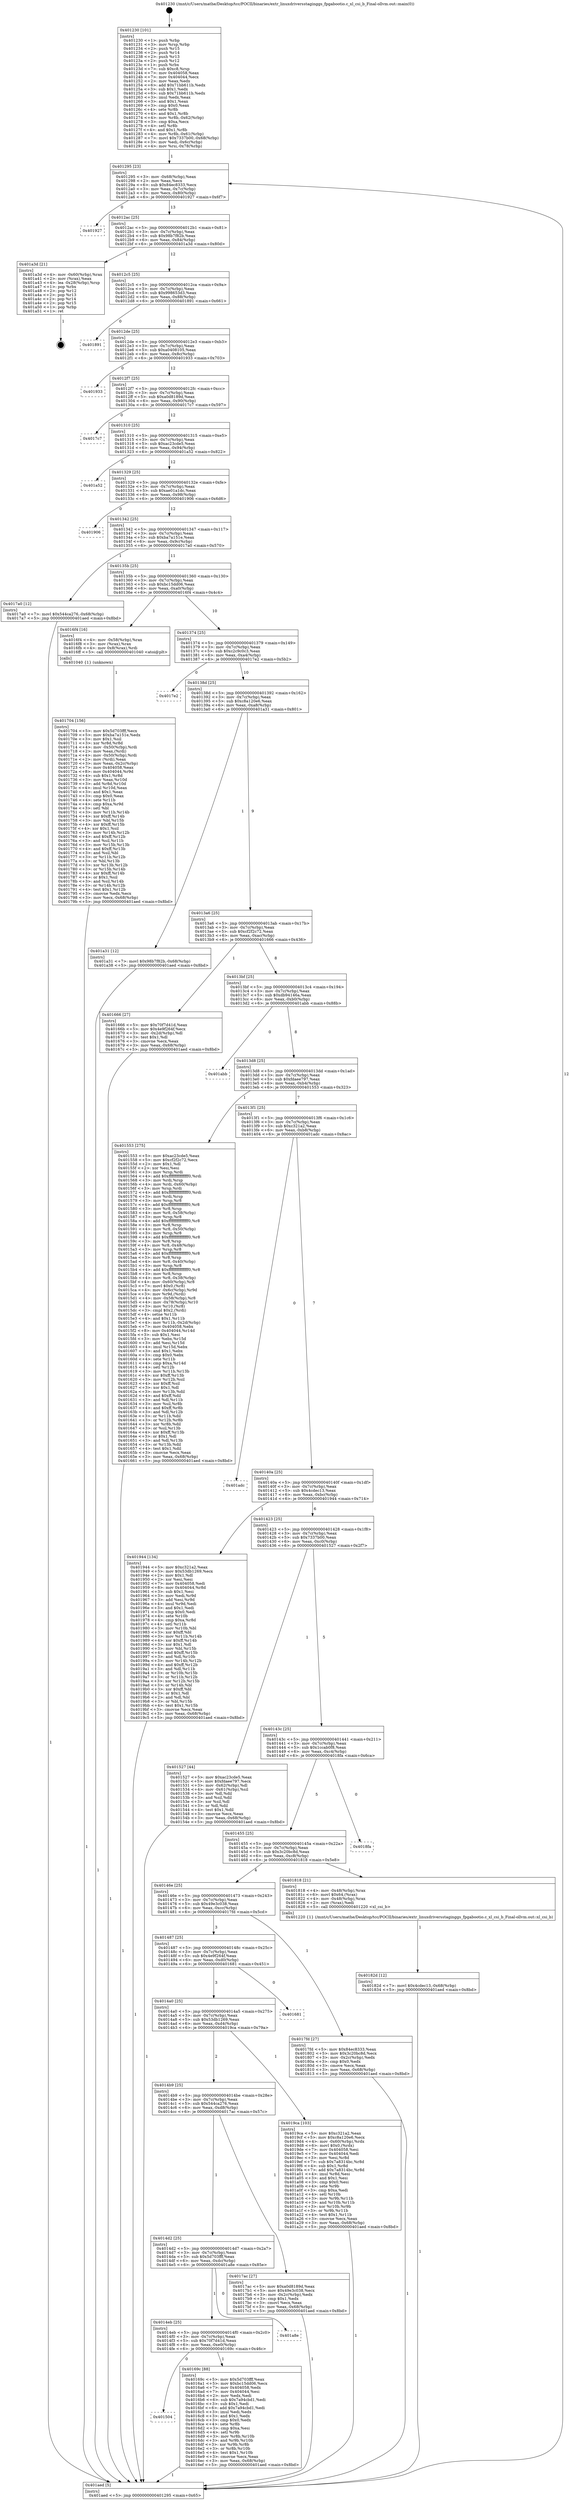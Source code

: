 digraph "0x401230" {
  label = "0x401230 (/mnt/c/Users/mathe/Desktop/tcc/POCII/binaries/extr_linuxdriversstaginggs_fpgabootio.c_xl_csi_b_Final-ollvm.out::main(0))"
  labelloc = "t"
  node[shape=record]

  Entry [label="",width=0.3,height=0.3,shape=circle,fillcolor=black,style=filled]
  "0x401295" [label="{
     0x401295 [23]\l
     | [instrs]\l
     &nbsp;&nbsp;0x401295 \<+3\>: mov -0x68(%rbp),%eax\l
     &nbsp;&nbsp;0x401298 \<+2\>: mov %eax,%ecx\l
     &nbsp;&nbsp;0x40129a \<+6\>: sub $0x84ec8333,%ecx\l
     &nbsp;&nbsp;0x4012a0 \<+3\>: mov %eax,-0x7c(%rbp)\l
     &nbsp;&nbsp;0x4012a3 \<+3\>: mov %ecx,-0x80(%rbp)\l
     &nbsp;&nbsp;0x4012a6 \<+6\>: je 0000000000401927 \<main+0x6f7\>\l
  }"]
  "0x401927" [label="{
     0x401927\l
  }", style=dashed]
  "0x4012ac" [label="{
     0x4012ac [25]\l
     | [instrs]\l
     &nbsp;&nbsp;0x4012ac \<+5\>: jmp 00000000004012b1 \<main+0x81\>\l
     &nbsp;&nbsp;0x4012b1 \<+3\>: mov -0x7c(%rbp),%eax\l
     &nbsp;&nbsp;0x4012b4 \<+5\>: sub $0x98b7f82b,%eax\l
     &nbsp;&nbsp;0x4012b9 \<+6\>: mov %eax,-0x84(%rbp)\l
     &nbsp;&nbsp;0x4012bf \<+6\>: je 0000000000401a3d \<main+0x80d\>\l
  }"]
  Exit [label="",width=0.3,height=0.3,shape=circle,fillcolor=black,style=filled,peripheries=2]
  "0x401a3d" [label="{
     0x401a3d [21]\l
     | [instrs]\l
     &nbsp;&nbsp;0x401a3d \<+4\>: mov -0x60(%rbp),%rax\l
     &nbsp;&nbsp;0x401a41 \<+2\>: mov (%rax),%eax\l
     &nbsp;&nbsp;0x401a43 \<+4\>: lea -0x28(%rbp),%rsp\l
     &nbsp;&nbsp;0x401a47 \<+1\>: pop %rbx\l
     &nbsp;&nbsp;0x401a48 \<+2\>: pop %r12\l
     &nbsp;&nbsp;0x401a4a \<+2\>: pop %r13\l
     &nbsp;&nbsp;0x401a4c \<+2\>: pop %r14\l
     &nbsp;&nbsp;0x401a4e \<+2\>: pop %r15\l
     &nbsp;&nbsp;0x401a50 \<+1\>: pop %rbp\l
     &nbsp;&nbsp;0x401a51 \<+1\>: ret\l
  }"]
  "0x4012c5" [label="{
     0x4012c5 [25]\l
     | [instrs]\l
     &nbsp;&nbsp;0x4012c5 \<+5\>: jmp 00000000004012ca \<main+0x9a\>\l
     &nbsp;&nbsp;0x4012ca \<+3\>: mov -0x7c(%rbp),%eax\l
     &nbsp;&nbsp;0x4012cd \<+5\>: sub $0x998653d3,%eax\l
     &nbsp;&nbsp;0x4012d2 \<+6\>: mov %eax,-0x88(%rbp)\l
     &nbsp;&nbsp;0x4012d8 \<+6\>: je 0000000000401891 \<main+0x661\>\l
  }"]
  "0x40182d" [label="{
     0x40182d [12]\l
     | [instrs]\l
     &nbsp;&nbsp;0x40182d \<+7\>: movl $0x4cdec13,-0x68(%rbp)\l
     &nbsp;&nbsp;0x401834 \<+5\>: jmp 0000000000401aed \<main+0x8bd\>\l
  }"]
  "0x401891" [label="{
     0x401891\l
  }", style=dashed]
  "0x4012de" [label="{
     0x4012de [25]\l
     | [instrs]\l
     &nbsp;&nbsp;0x4012de \<+5\>: jmp 00000000004012e3 \<main+0xb3\>\l
     &nbsp;&nbsp;0x4012e3 \<+3\>: mov -0x7c(%rbp),%eax\l
     &nbsp;&nbsp;0x4012e6 \<+5\>: sub $0xa0408105,%eax\l
     &nbsp;&nbsp;0x4012eb \<+6\>: mov %eax,-0x8c(%rbp)\l
     &nbsp;&nbsp;0x4012f1 \<+6\>: je 0000000000401933 \<main+0x703\>\l
  }"]
  "0x401704" [label="{
     0x401704 [156]\l
     | [instrs]\l
     &nbsp;&nbsp;0x401704 \<+5\>: mov $0x5d703fff,%ecx\l
     &nbsp;&nbsp;0x401709 \<+5\>: mov $0xba7a151e,%edx\l
     &nbsp;&nbsp;0x40170e \<+3\>: mov $0x1,%sil\l
     &nbsp;&nbsp;0x401711 \<+3\>: xor %r8d,%r8d\l
     &nbsp;&nbsp;0x401714 \<+4\>: mov -0x50(%rbp),%rdi\l
     &nbsp;&nbsp;0x401718 \<+2\>: mov %eax,(%rdi)\l
     &nbsp;&nbsp;0x40171a \<+4\>: mov -0x50(%rbp),%rdi\l
     &nbsp;&nbsp;0x40171e \<+2\>: mov (%rdi),%eax\l
     &nbsp;&nbsp;0x401720 \<+3\>: mov %eax,-0x2c(%rbp)\l
     &nbsp;&nbsp;0x401723 \<+7\>: mov 0x404058,%eax\l
     &nbsp;&nbsp;0x40172a \<+8\>: mov 0x404044,%r9d\l
     &nbsp;&nbsp;0x401732 \<+4\>: sub $0x1,%r8d\l
     &nbsp;&nbsp;0x401736 \<+3\>: mov %eax,%r10d\l
     &nbsp;&nbsp;0x401739 \<+3\>: add %r8d,%r10d\l
     &nbsp;&nbsp;0x40173c \<+4\>: imul %r10d,%eax\l
     &nbsp;&nbsp;0x401740 \<+3\>: and $0x1,%eax\l
     &nbsp;&nbsp;0x401743 \<+3\>: cmp $0x0,%eax\l
     &nbsp;&nbsp;0x401746 \<+4\>: sete %r11b\l
     &nbsp;&nbsp;0x40174a \<+4\>: cmp $0xa,%r9d\l
     &nbsp;&nbsp;0x40174e \<+3\>: setl %bl\l
     &nbsp;&nbsp;0x401751 \<+3\>: mov %r11b,%r14b\l
     &nbsp;&nbsp;0x401754 \<+4\>: xor $0xff,%r14b\l
     &nbsp;&nbsp;0x401758 \<+3\>: mov %bl,%r15b\l
     &nbsp;&nbsp;0x40175b \<+4\>: xor $0xff,%r15b\l
     &nbsp;&nbsp;0x40175f \<+4\>: xor $0x1,%sil\l
     &nbsp;&nbsp;0x401763 \<+3\>: mov %r14b,%r12b\l
     &nbsp;&nbsp;0x401766 \<+4\>: and $0xff,%r12b\l
     &nbsp;&nbsp;0x40176a \<+3\>: and %sil,%r11b\l
     &nbsp;&nbsp;0x40176d \<+3\>: mov %r15b,%r13b\l
     &nbsp;&nbsp;0x401770 \<+4\>: and $0xff,%r13b\l
     &nbsp;&nbsp;0x401774 \<+3\>: and %sil,%bl\l
     &nbsp;&nbsp;0x401777 \<+3\>: or %r11b,%r12b\l
     &nbsp;&nbsp;0x40177a \<+3\>: or %bl,%r13b\l
     &nbsp;&nbsp;0x40177d \<+3\>: xor %r13b,%r12b\l
     &nbsp;&nbsp;0x401780 \<+3\>: or %r15b,%r14b\l
     &nbsp;&nbsp;0x401783 \<+4\>: xor $0xff,%r14b\l
     &nbsp;&nbsp;0x401787 \<+4\>: or $0x1,%sil\l
     &nbsp;&nbsp;0x40178b \<+3\>: and %sil,%r14b\l
     &nbsp;&nbsp;0x40178e \<+3\>: or %r14b,%r12b\l
     &nbsp;&nbsp;0x401791 \<+4\>: test $0x1,%r12b\l
     &nbsp;&nbsp;0x401795 \<+3\>: cmovne %edx,%ecx\l
     &nbsp;&nbsp;0x401798 \<+3\>: mov %ecx,-0x68(%rbp)\l
     &nbsp;&nbsp;0x40179b \<+5\>: jmp 0000000000401aed \<main+0x8bd\>\l
  }"]
  "0x401933" [label="{
     0x401933\l
  }", style=dashed]
  "0x4012f7" [label="{
     0x4012f7 [25]\l
     | [instrs]\l
     &nbsp;&nbsp;0x4012f7 \<+5\>: jmp 00000000004012fc \<main+0xcc\>\l
     &nbsp;&nbsp;0x4012fc \<+3\>: mov -0x7c(%rbp),%eax\l
     &nbsp;&nbsp;0x4012ff \<+5\>: sub $0xa0d8189d,%eax\l
     &nbsp;&nbsp;0x401304 \<+6\>: mov %eax,-0x90(%rbp)\l
     &nbsp;&nbsp;0x40130a \<+6\>: je 00000000004017c7 \<main+0x597\>\l
  }"]
  "0x401504" [label="{
     0x401504\l
  }", style=dashed]
  "0x4017c7" [label="{
     0x4017c7\l
  }", style=dashed]
  "0x401310" [label="{
     0x401310 [25]\l
     | [instrs]\l
     &nbsp;&nbsp;0x401310 \<+5\>: jmp 0000000000401315 \<main+0xe5\>\l
     &nbsp;&nbsp;0x401315 \<+3\>: mov -0x7c(%rbp),%eax\l
     &nbsp;&nbsp;0x401318 \<+5\>: sub $0xac23cde5,%eax\l
     &nbsp;&nbsp;0x40131d \<+6\>: mov %eax,-0x94(%rbp)\l
     &nbsp;&nbsp;0x401323 \<+6\>: je 0000000000401a52 \<main+0x822\>\l
  }"]
  "0x40169c" [label="{
     0x40169c [88]\l
     | [instrs]\l
     &nbsp;&nbsp;0x40169c \<+5\>: mov $0x5d703fff,%eax\l
     &nbsp;&nbsp;0x4016a1 \<+5\>: mov $0xbc15dd06,%ecx\l
     &nbsp;&nbsp;0x4016a6 \<+7\>: mov 0x404058,%edx\l
     &nbsp;&nbsp;0x4016ad \<+7\>: mov 0x404044,%esi\l
     &nbsp;&nbsp;0x4016b4 \<+2\>: mov %edx,%edi\l
     &nbsp;&nbsp;0x4016b6 \<+6\>: sub $0x7a94cbd1,%edi\l
     &nbsp;&nbsp;0x4016bc \<+3\>: sub $0x1,%edi\l
     &nbsp;&nbsp;0x4016bf \<+6\>: add $0x7a94cbd1,%edi\l
     &nbsp;&nbsp;0x4016c5 \<+3\>: imul %edi,%edx\l
     &nbsp;&nbsp;0x4016c8 \<+3\>: and $0x1,%edx\l
     &nbsp;&nbsp;0x4016cb \<+3\>: cmp $0x0,%edx\l
     &nbsp;&nbsp;0x4016ce \<+4\>: sete %r8b\l
     &nbsp;&nbsp;0x4016d2 \<+3\>: cmp $0xa,%esi\l
     &nbsp;&nbsp;0x4016d5 \<+4\>: setl %r9b\l
     &nbsp;&nbsp;0x4016d9 \<+3\>: mov %r8b,%r10b\l
     &nbsp;&nbsp;0x4016dc \<+3\>: and %r9b,%r10b\l
     &nbsp;&nbsp;0x4016df \<+3\>: xor %r9b,%r8b\l
     &nbsp;&nbsp;0x4016e2 \<+3\>: or %r8b,%r10b\l
     &nbsp;&nbsp;0x4016e5 \<+4\>: test $0x1,%r10b\l
     &nbsp;&nbsp;0x4016e9 \<+3\>: cmovne %ecx,%eax\l
     &nbsp;&nbsp;0x4016ec \<+3\>: mov %eax,-0x68(%rbp)\l
     &nbsp;&nbsp;0x4016ef \<+5\>: jmp 0000000000401aed \<main+0x8bd\>\l
  }"]
  "0x401a52" [label="{
     0x401a52\l
  }", style=dashed]
  "0x401329" [label="{
     0x401329 [25]\l
     | [instrs]\l
     &nbsp;&nbsp;0x401329 \<+5\>: jmp 000000000040132e \<main+0xfe\>\l
     &nbsp;&nbsp;0x40132e \<+3\>: mov -0x7c(%rbp),%eax\l
     &nbsp;&nbsp;0x401331 \<+5\>: sub $0xae01a1dc,%eax\l
     &nbsp;&nbsp;0x401336 \<+6\>: mov %eax,-0x98(%rbp)\l
     &nbsp;&nbsp;0x40133c \<+6\>: je 0000000000401906 \<main+0x6d6\>\l
  }"]
  "0x4014eb" [label="{
     0x4014eb [25]\l
     | [instrs]\l
     &nbsp;&nbsp;0x4014eb \<+5\>: jmp 00000000004014f0 \<main+0x2c0\>\l
     &nbsp;&nbsp;0x4014f0 \<+3\>: mov -0x7c(%rbp),%eax\l
     &nbsp;&nbsp;0x4014f3 \<+5\>: sub $0x70f7d41d,%eax\l
     &nbsp;&nbsp;0x4014f8 \<+6\>: mov %eax,-0xe0(%rbp)\l
     &nbsp;&nbsp;0x4014fe \<+6\>: je 000000000040169c \<main+0x46c\>\l
  }"]
  "0x401906" [label="{
     0x401906\l
  }", style=dashed]
  "0x401342" [label="{
     0x401342 [25]\l
     | [instrs]\l
     &nbsp;&nbsp;0x401342 \<+5\>: jmp 0000000000401347 \<main+0x117\>\l
     &nbsp;&nbsp;0x401347 \<+3\>: mov -0x7c(%rbp),%eax\l
     &nbsp;&nbsp;0x40134a \<+5\>: sub $0xba7a151e,%eax\l
     &nbsp;&nbsp;0x40134f \<+6\>: mov %eax,-0x9c(%rbp)\l
     &nbsp;&nbsp;0x401355 \<+6\>: je 00000000004017a0 \<main+0x570\>\l
  }"]
  "0x401a8e" [label="{
     0x401a8e\l
  }", style=dashed]
  "0x4017a0" [label="{
     0x4017a0 [12]\l
     | [instrs]\l
     &nbsp;&nbsp;0x4017a0 \<+7\>: movl $0x544ca276,-0x68(%rbp)\l
     &nbsp;&nbsp;0x4017a7 \<+5\>: jmp 0000000000401aed \<main+0x8bd\>\l
  }"]
  "0x40135b" [label="{
     0x40135b [25]\l
     | [instrs]\l
     &nbsp;&nbsp;0x40135b \<+5\>: jmp 0000000000401360 \<main+0x130\>\l
     &nbsp;&nbsp;0x401360 \<+3\>: mov -0x7c(%rbp),%eax\l
     &nbsp;&nbsp;0x401363 \<+5\>: sub $0xbc15dd06,%eax\l
     &nbsp;&nbsp;0x401368 \<+6\>: mov %eax,-0xa0(%rbp)\l
     &nbsp;&nbsp;0x40136e \<+6\>: je 00000000004016f4 \<main+0x4c4\>\l
  }"]
  "0x4014d2" [label="{
     0x4014d2 [25]\l
     | [instrs]\l
     &nbsp;&nbsp;0x4014d2 \<+5\>: jmp 00000000004014d7 \<main+0x2a7\>\l
     &nbsp;&nbsp;0x4014d7 \<+3\>: mov -0x7c(%rbp),%eax\l
     &nbsp;&nbsp;0x4014da \<+5\>: sub $0x5d703fff,%eax\l
     &nbsp;&nbsp;0x4014df \<+6\>: mov %eax,-0xdc(%rbp)\l
     &nbsp;&nbsp;0x4014e5 \<+6\>: je 0000000000401a8e \<main+0x85e\>\l
  }"]
  "0x4016f4" [label="{
     0x4016f4 [16]\l
     | [instrs]\l
     &nbsp;&nbsp;0x4016f4 \<+4\>: mov -0x58(%rbp),%rax\l
     &nbsp;&nbsp;0x4016f8 \<+3\>: mov (%rax),%rax\l
     &nbsp;&nbsp;0x4016fb \<+4\>: mov 0x8(%rax),%rdi\l
     &nbsp;&nbsp;0x4016ff \<+5\>: call 0000000000401040 \<atoi@plt\>\l
     | [calls]\l
     &nbsp;&nbsp;0x401040 \{1\} (unknown)\l
  }"]
  "0x401374" [label="{
     0x401374 [25]\l
     | [instrs]\l
     &nbsp;&nbsp;0x401374 \<+5\>: jmp 0000000000401379 \<main+0x149\>\l
     &nbsp;&nbsp;0x401379 \<+3\>: mov -0x7c(%rbp),%eax\l
     &nbsp;&nbsp;0x40137c \<+5\>: sub $0xc2c9c0c3,%eax\l
     &nbsp;&nbsp;0x401381 \<+6\>: mov %eax,-0xa4(%rbp)\l
     &nbsp;&nbsp;0x401387 \<+6\>: je 00000000004017e2 \<main+0x5b2\>\l
  }"]
  "0x4017ac" [label="{
     0x4017ac [27]\l
     | [instrs]\l
     &nbsp;&nbsp;0x4017ac \<+5\>: mov $0xa0d8189d,%eax\l
     &nbsp;&nbsp;0x4017b1 \<+5\>: mov $0x49e3c038,%ecx\l
     &nbsp;&nbsp;0x4017b6 \<+3\>: mov -0x2c(%rbp),%edx\l
     &nbsp;&nbsp;0x4017b9 \<+3\>: cmp $0x1,%edx\l
     &nbsp;&nbsp;0x4017bc \<+3\>: cmovl %ecx,%eax\l
     &nbsp;&nbsp;0x4017bf \<+3\>: mov %eax,-0x68(%rbp)\l
     &nbsp;&nbsp;0x4017c2 \<+5\>: jmp 0000000000401aed \<main+0x8bd\>\l
  }"]
  "0x4017e2" [label="{
     0x4017e2\l
  }", style=dashed]
  "0x40138d" [label="{
     0x40138d [25]\l
     | [instrs]\l
     &nbsp;&nbsp;0x40138d \<+5\>: jmp 0000000000401392 \<main+0x162\>\l
     &nbsp;&nbsp;0x401392 \<+3\>: mov -0x7c(%rbp),%eax\l
     &nbsp;&nbsp;0x401395 \<+5\>: sub $0xc8a120e6,%eax\l
     &nbsp;&nbsp;0x40139a \<+6\>: mov %eax,-0xa8(%rbp)\l
     &nbsp;&nbsp;0x4013a0 \<+6\>: je 0000000000401a31 \<main+0x801\>\l
  }"]
  "0x4014b9" [label="{
     0x4014b9 [25]\l
     | [instrs]\l
     &nbsp;&nbsp;0x4014b9 \<+5\>: jmp 00000000004014be \<main+0x28e\>\l
     &nbsp;&nbsp;0x4014be \<+3\>: mov -0x7c(%rbp),%eax\l
     &nbsp;&nbsp;0x4014c1 \<+5\>: sub $0x544ca276,%eax\l
     &nbsp;&nbsp;0x4014c6 \<+6\>: mov %eax,-0xd8(%rbp)\l
     &nbsp;&nbsp;0x4014cc \<+6\>: je 00000000004017ac \<main+0x57c\>\l
  }"]
  "0x401a31" [label="{
     0x401a31 [12]\l
     | [instrs]\l
     &nbsp;&nbsp;0x401a31 \<+7\>: movl $0x98b7f82b,-0x68(%rbp)\l
     &nbsp;&nbsp;0x401a38 \<+5\>: jmp 0000000000401aed \<main+0x8bd\>\l
  }"]
  "0x4013a6" [label="{
     0x4013a6 [25]\l
     | [instrs]\l
     &nbsp;&nbsp;0x4013a6 \<+5\>: jmp 00000000004013ab \<main+0x17b\>\l
     &nbsp;&nbsp;0x4013ab \<+3\>: mov -0x7c(%rbp),%eax\l
     &nbsp;&nbsp;0x4013ae \<+5\>: sub $0xcf2f2c72,%eax\l
     &nbsp;&nbsp;0x4013b3 \<+6\>: mov %eax,-0xac(%rbp)\l
     &nbsp;&nbsp;0x4013b9 \<+6\>: je 0000000000401666 \<main+0x436\>\l
  }"]
  "0x4019ca" [label="{
     0x4019ca [103]\l
     | [instrs]\l
     &nbsp;&nbsp;0x4019ca \<+5\>: mov $0xc321a2,%eax\l
     &nbsp;&nbsp;0x4019cf \<+5\>: mov $0xc8a120e6,%ecx\l
     &nbsp;&nbsp;0x4019d4 \<+4\>: mov -0x60(%rbp),%rdx\l
     &nbsp;&nbsp;0x4019d8 \<+6\>: movl $0x0,(%rdx)\l
     &nbsp;&nbsp;0x4019de \<+7\>: mov 0x404058,%esi\l
     &nbsp;&nbsp;0x4019e5 \<+7\>: mov 0x404044,%edi\l
     &nbsp;&nbsp;0x4019ec \<+3\>: mov %esi,%r8d\l
     &nbsp;&nbsp;0x4019ef \<+7\>: sub $0x7a8314bc,%r8d\l
     &nbsp;&nbsp;0x4019f6 \<+4\>: sub $0x1,%r8d\l
     &nbsp;&nbsp;0x4019fa \<+7\>: add $0x7a8314bc,%r8d\l
     &nbsp;&nbsp;0x401a01 \<+4\>: imul %r8d,%esi\l
     &nbsp;&nbsp;0x401a05 \<+3\>: and $0x1,%esi\l
     &nbsp;&nbsp;0x401a08 \<+3\>: cmp $0x0,%esi\l
     &nbsp;&nbsp;0x401a0b \<+4\>: sete %r9b\l
     &nbsp;&nbsp;0x401a0f \<+3\>: cmp $0xa,%edi\l
     &nbsp;&nbsp;0x401a12 \<+4\>: setl %r10b\l
     &nbsp;&nbsp;0x401a16 \<+3\>: mov %r9b,%r11b\l
     &nbsp;&nbsp;0x401a19 \<+3\>: and %r10b,%r11b\l
     &nbsp;&nbsp;0x401a1c \<+3\>: xor %r10b,%r9b\l
     &nbsp;&nbsp;0x401a1f \<+3\>: or %r9b,%r11b\l
     &nbsp;&nbsp;0x401a22 \<+4\>: test $0x1,%r11b\l
     &nbsp;&nbsp;0x401a26 \<+3\>: cmovne %ecx,%eax\l
     &nbsp;&nbsp;0x401a29 \<+3\>: mov %eax,-0x68(%rbp)\l
     &nbsp;&nbsp;0x401a2c \<+5\>: jmp 0000000000401aed \<main+0x8bd\>\l
  }"]
  "0x401666" [label="{
     0x401666 [27]\l
     | [instrs]\l
     &nbsp;&nbsp;0x401666 \<+5\>: mov $0x70f7d41d,%eax\l
     &nbsp;&nbsp;0x40166b \<+5\>: mov $0x4e9f264f,%ecx\l
     &nbsp;&nbsp;0x401670 \<+3\>: mov -0x2d(%rbp),%dl\l
     &nbsp;&nbsp;0x401673 \<+3\>: test $0x1,%dl\l
     &nbsp;&nbsp;0x401676 \<+3\>: cmovne %ecx,%eax\l
     &nbsp;&nbsp;0x401679 \<+3\>: mov %eax,-0x68(%rbp)\l
     &nbsp;&nbsp;0x40167c \<+5\>: jmp 0000000000401aed \<main+0x8bd\>\l
  }"]
  "0x4013bf" [label="{
     0x4013bf [25]\l
     | [instrs]\l
     &nbsp;&nbsp;0x4013bf \<+5\>: jmp 00000000004013c4 \<main+0x194\>\l
     &nbsp;&nbsp;0x4013c4 \<+3\>: mov -0x7c(%rbp),%eax\l
     &nbsp;&nbsp;0x4013c7 \<+5\>: sub $0xdb94146a,%eax\l
     &nbsp;&nbsp;0x4013cc \<+6\>: mov %eax,-0xb0(%rbp)\l
     &nbsp;&nbsp;0x4013d2 \<+6\>: je 0000000000401abb \<main+0x88b\>\l
  }"]
  "0x4014a0" [label="{
     0x4014a0 [25]\l
     | [instrs]\l
     &nbsp;&nbsp;0x4014a0 \<+5\>: jmp 00000000004014a5 \<main+0x275\>\l
     &nbsp;&nbsp;0x4014a5 \<+3\>: mov -0x7c(%rbp),%eax\l
     &nbsp;&nbsp;0x4014a8 \<+5\>: sub $0x53db1269,%eax\l
     &nbsp;&nbsp;0x4014ad \<+6\>: mov %eax,-0xd4(%rbp)\l
     &nbsp;&nbsp;0x4014b3 \<+6\>: je 00000000004019ca \<main+0x79a\>\l
  }"]
  "0x401abb" [label="{
     0x401abb\l
  }", style=dashed]
  "0x4013d8" [label="{
     0x4013d8 [25]\l
     | [instrs]\l
     &nbsp;&nbsp;0x4013d8 \<+5\>: jmp 00000000004013dd \<main+0x1ad\>\l
     &nbsp;&nbsp;0x4013dd \<+3\>: mov -0x7c(%rbp),%eax\l
     &nbsp;&nbsp;0x4013e0 \<+5\>: sub $0xfdaee797,%eax\l
     &nbsp;&nbsp;0x4013e5 \<+6\>: mov %eax,-0xb4(%rbp)\l
     &nbsp;&nbsp;0x4013eb \<+6\>: je 0000000000401553 \<main+0x323\>\l
  }"]
  "0x401681" [label="{
     0x401681\l
  }", style=dashed]
  "0x401553" [label="{
     0x401553 [275]\l
     | [instrs]\l
     &nbsp;&nbsp;0x401553 \<+5\>: mov $0xac23cde5,%eax\l
     &nbsp;&nbsp;0x401558 \<+5\>: mov $0xcf2f2c72,%ecx\l
     &nbsp;&nbsp;0x40155d \<+2\>: mov $0x1,%dl\l
     &nbsp;&nbsp;0x40155f \<+2\>: xor %esi,%esi\l
     &nbsp;&nbsp;0x401561 \<+3\>: mov %rsp,%rdi\l
     &nbsp;&nbsp;0x401564 \<+4\>: add $0xfffffffffffffff0,%rdi\l
     &nbsp;&nbsp;0x401568 \<+3\>: mov %rdi,%rsp\l
     &nbsp;&nbsp;0x40156b \<+4\>: mov %rdi,-0x60(%rbp)\l
     &nbsp;&nbsp;0x40156f \<+3\>: mov %rsp,%rdi\l
     &nbsp;&nbsp;0x401572 \<+4\>: add $0xfffffffffffffff0,%rdi\l
     &nbsp;&nbsp;0x401576 \<+3\>: mov %rdi,%rsp\l
     &nbsp;&nbsp;0x401579 \<+3\>: mov %rsp,%r8\l
     &nbsp;&nbsp;0x40157c \<+4\>: add $0xfffffffffffffff0,%r8\l
     &nbsp;&nbsp;0x401580 \<+3\>: mov %r8,%rsp\l
     &nbsp;&nbsp;0x401583 \<+4\>: mov %r8,-0x58(%rbp)\l
     &nbsp;&nbsp;0x401587 \<+3\>: mov %rsp,%r8\l
     &nbsp;&nbsp;0x40158a \<+4\>: add $0xfffffffffffffff0,%r8\l
     &nbsp;&nbsp;0x40158e \<+3\>: mov %r8,%rsp\l
     &nbsp;&nbsp;0x401591 \<+4\>: mov %r8,-0x50(%rbp)\l
     &nbsp;&nbsp;0x401595 \<+3\>: mov %rsp,%r8\l
     &nbsp;&nbsp;0x401598 \<+4\>: add $0xfffffffffffffff0,%r8\l
     &nbsp;&nbsp;0x40159c \<+3\>: mov %r8,%rsp\l
     &nbsp;&nbsp;0x40159f \<+4\>: mov %r8,-0x48(%rbp)\l
     &nbsp;&nbsp;0x4015a3 \<+3\>: mov %rsp,%r8\l
     &nbsp;&nbsp;0x4015a6 \<+4\>: add $0xfffffffffffffff0,%r8\l
     &nbsp;&nbsp;0x4015aa \<+3\>: mov %r8,%rsp\l
     &nbsp;&nbsp;0x4015ad \<+4\>: mov %r8,-0x40(%rbp)\l
     &nbsp;&nbsp;0x4015b1 \<+3\>: mov %rsp,%r8\l
     &nbsp;&nbsp;0x4015b4 \<+4\>: add $0xfffffffffffffff0,%r8\l
     &nbsp;&nbsp;0x4015b8 \<+3\>: mov %r8,%rsp\l
     &nbsp;&nbsp;0x4015bb \<+4\>: mov %r8,-0x38(%rbp)\l
     &nbsp;&nbsp;0x4015bf \<+4\>: mov -0x60(%rbp),%r8\l
     &nbsp;&nbsp;0x4015c3 \<+7\>: movl $0x0,(%r8)\l
     &nbsp;&nbsp;0x4015ca \<+4\>: mov -0x6c(%rbp),%r9d\l
     &nbsp;&nbsp;0x4015ce \<+3\>: mov %r9d,(%rdi)\l
     &nbsp;&nbsp;0x4015d1 \<+4\>: mov -0x58(%rbp),%r8\l
     &nbsp;&nbsp;0x4015d5 \<+4\>: mov -0x78(%rbp),%r10\l
     &nbsp;&nbsp;0x4015d9 \<+3\>: mov %r10,(%r8)\l
     &nbsp;&nbsp;0x4015dc \<+3\>: cmpl $0x2,(%rdi)\l
     &nbsp;&nbsp;0x4015df \<+4\>: setne %r11b\l
     &nbsp;&nbsp;0x4015e3 \<+4\>: and $0x1,%r11b\l
     &nbsp;&nbsp;0x4015e7 \<+4\>: mov %r11b,-0x2d(%rbp)\l
     &nbsp;&nbsp;0x4015eb \<+7\>: mov 0x404058,%ebx\l
     &nbsp;&nbsp;0x4015f2 \<+8\>: mov 0x404044,%r14d\l
     &nbsp;&nbsp;0x4015fa \<+3\>: sub $0x1,%esi\l
     &nbsp;&nbsp;0x4015fd \<+3\>: mov %ebx,%r15d\l
     &nbsp;&nbsp;0x401600 \<+3\>: add %esi,%r15d\l
     &nbsp;&nbsp;0x401603 \<+4\>: imul %r15d,%ebx\l
     &nbsp;&nbsp;0x401607 \<+3\>: and $0x1,%ebx\l
     &nbsp;&nbsp;0x40160a \<+3\>: cmp $0x0,%ebx\l
     &nbsp;&nbsp;0x40160d \<+4\>: sete %r11b\l
     &nbsp;&nbsp;0x401611 \<+4\>: cmp $0xa,%r14d\l
     &nbsp;&nbsp;0x401615 \<+4\>: setl %r12b\l
     &nbsp;&nbsp;0x401619 \<+3\>: mov %r11b,%r13b\l
     &nbsp;&nbsp;0x40161c \<+4\>: xor $0xff,%r13b\l
     &nbsp;&nbsp;0x401620 \<+3\>: mov %r12b,%sil\l
     &nbsp;&nbsp;0x401623 \<+4\>: xor $0xff,%sil\l
     &nbsp;&nbsp;0x401627 \<+3\>: xor $0x1,%dl\l
     &nbsp;&nbsp;0x40162a \<+3\>: mov %r13b,%dil\l
     &nbsp;&nbsp;0x40162d \<+4\>: and $0xff,%dil\l
     &nbsp;&nbsp;0x401631 \<+3\>: and %dl,%r11b\l
     &nbsp;&nbsp;0x401634 \<+3\>: mov %sil,%r8b\l
     &nbsp;&nbsp;0x401637 \<+4\>: and $0xff,%r8b\l
     &nbsp;&nbsp;0x40163b \<+3\>: and %dl,%r12b\l
     &nbsp;&nbsp;0x40163e \<+3\>: or %r11b,%dil\l
     &nbsp;&nbsp;0x401641 \<+3\>: or %r12b,%r8b\l
     &nbsp;&nbsp;0x401644 \<+3\>: xor %r8b,%dil\l
     &nbsp;&nbsp;0x401647 \<+3\>: or %sil,%r13b\l
     &nbsp;&nbsp;0x40164a \<+4\>: xor $0xff,%r13b\l
     &nbsp;&nbsp;0x40164e \<+3\>: or $0x1,%dl\l
     &nbsp;&nbsp;0x401651 \<+3\>: and %dl,%r13b\l
     &nbsp;&nbsp;0x401654 \<+3\>: or %r13b,%dil\l
     &nbsp;&nbsp;0x401657 \<+4\>: test $0x1,%dil\l
     &nbsp;&nbsp;0x40165b \<+3\>: cmovne %ecx,%eax\l
     &nbsp;&nbsp;0x40165e \<+3\>: mov %eax,-0x68(%rbp)\l
     &nbsp;&nbsp;0x401661 \<+5\>: jmp 0000000000401aed \<main+0x8bd\>\l
  }"]
  "0x4013f1" [label="{
     0x4013f1 [25]\l
     | [instrs]\l
     &nbsp;&nbsp;0x4013f1 \<+5\>: jmp 00000000004013f6 \<main+0x1c6\>\l
     &nbsp;&nbsp;0x4013f6 \<+3\>: mov -0x7c(%rbp),%eax\l
     &nbsp;&nbsp;0x4013f9 \<+5\>: sub $0xc321a2,%eax\l
     &nbsp;&nbsp;0x4013fe \<+6\>: mov %eax,-0xb8(%rbp)\l
     &nbsp;&nbsp;0x401404 \<+6\>: je 0000000000401adc \<main+0x8ac\>\l
  }"]
  "0x401487" [label="{
     0x401487 [25]\l
     | [instrs]\l
     &nbsp;&nbsp;0x401487 \<+5\>: jmp 000000000040148c \<main+0x25c\>\l
     &nbsp;&nbsp;0x40148c \<+3\>: mov -0x7c(%rbp),%eax\l
     &nbsp;&nbsp;0x40148f \<+5\>: sub $0x4e9f264f,%eax\l
     &nbsp;&nbsp;0x401494 \<+6\>: mov %eax,-0xd0(%rbp)\l
     &nbsp;&nbsp;0x40149a \<+6\>: je 0000000000401681 \<main+0x451\>\l
  }"]
  "0x401adc" [label="{
     0x401adc\l
  }", style=dashed]
  "0x40140a" [label="{
     0x40140a [25]\l
     | [instrs]\l
     &nbsp;&nbsp;0x40140a \<+5\>: jmp 000000000040140f \<main+0x1df\>\l
     &nbsp;&nbsp;0x40140f \<+3\>: mov -0x7c(%rbp),%eax\l
     &nbsp;&nbsp;0x401412 \<+5\>: sub $0x4cdec13,%eax\l
     &nbsp;&nbsp;0x401417 \<+6\>: mov %eax,-0xbc(%rbp)\l
     &nbsp;&nbsp;0x40141d \<+6\>: je 0000000000401944 \<main+0x714\>\l
  }"]
  "0x4017fd" [label="{
     0x4017fd [27]\l
     | [instrs]\l
     &nbsp;&nbsp;0x4017fd \<+5\>: mov $0x84ec8333,%eax\l
     &nbsp;&nbsp;0x401802 \<+5\>: mov $0x3c20bc8d,%ecx\l
     &nbsp;&nbsp;0x401807 \<+3\>: mov -0x2c(%rbp),%edx\l
     &nbsp;&nbsp;0x40180a \<+3\>: cmp $0x0,%edx\l
     &nbsp;&nbsp;0x40180d \<+3\>: cmove %ecx,%eax\l
     &nbsp;&nbsp;0x401810 \<+3\>: mov %eax,-0x68(%rbp)\l
     &nbsp;&nbsp;0x401813 \<+5\>: jmp 0000000000401aed \<main+0x8bd\>\l
  }"]
  "0x401944" [label="{
     0x401944 [134]\l
     | [instrs]\l
     &nbsp;&nbsp;0x401944 \<+5\>: mov $0xc321a2,%eax\l
     &nbsp;&nbsp;0x401949 \<+5\>: mov $0x53db1269,%ecx\l
     &nbsp;&nbsp;0x40194e \<+2\>: mov $0x1,%dl\l
     &nbsp;&nbsp;0x401950 \<+2\>: xor %esi,%esi\l
     &nbsp;&nbsp;0x401952 \<+7\>: mov 0x404058,%edi\l
     &nbsp;&nbsp;0x401959 \<+8\>: mov 0x404044,%r8d\l
     &nbsp;&nbsp;0x401961 \<+3\>: sub $0x1,%esi\l
     &nbsp;&nbsp;0x401964 \<+3\>: mov %edi,%r9d\l
     &nbsp;&nbsp;0x401967 \<+3\>: add %esi,%r9d\l
     &nbsp;&nbsp;0x40196a \<+4\>: imul %r9d,%edi\l
     &nbsp;&nbsp;0x40196e \<+3\>: and $0x1,%edi\l
     &nbsp;&nbsp;0x401971 \<+3\>: cmp $0x0,%edi\l
     &nbsp;&nbsp;0x401974 \<+4\>: sete %r10b\l
     &nbsp;&nbsp;0x401978 \<+4\>: cmp $0xa,%r8d\l
     &nbsp;&nbsp;0x40197c \<+4\>: setl %r11b\l
     &nbsp;&nbsp;0x401980 \<+3\>: mov %r10b,%bl\l
     &nbsp;&nbsp;0x401983 \<+3\>: xor $0xff,%bl\l
     &nbsp;&nbsp;0x401986 \<+3\>: mov %r11b,%r14b\l
     &nbsp;&nbsp;0x401989 \<+4\>: xor $0xff,%r14b\l
     &nbsp;&nbsp;0x40198d \<+3\>: xor $0x1,%dl\l
     &nbsp;&nbsp;0x401990 \<+3\>: mov %bl,%r15b\l
     &nbsp;&nbsp;0x401993 \<+4\>: and $0xff,%r15b\l
     &nbsp;&nbsp;0x401997 \<+3\>: and %dl,%r10b\l
     &nbsp;&nbsp;0x40199a \<+3\>: mov %r14b,%r12b\l
     &nbsp;&nbsp;0x40199d \<+4\>: and $0xff,%r12b\l
     &nbsp;&nbsp;0x4019a1 \<+3\>: and %dl,%r11b\l
     &nbsp;&nbsp;0x4019a4 \<+3\>: or %r10b,%r15b\l
     &nbsp;&nbsp;0x4019a7 \<+3\>: or %r11b,%r12b\l
     &nbsp;&nbsp;0x4019aa \<+3\>: xor %r12b,%r15b\l
     &nbsp;&nbsp;0x4019ad \<+3\>: or %r14b,%bl\l
     &nbsp;&nbsp;0x4019b0 \<+3\>: xor $0xff,%bl\l
     &nbsp;&nbsp;0x4019b3 \<+3\>: or $0x1,%dl\l
     &nbsp;&nbsp;0x4019b6 \<+2\>: and %dl,%bl\l
     &nbsp;&nbsp;0x4019b8 \<+3\>: or %bl,%r15b\l
     &nbsp;&nbsp;0x4019bb \<+4\>: test $0x1,%r15b\l
     &nbsp;&nbsp;0x4019bf \<+3\>: cmovne %ecx,%eax\l
     &nbsp;&nbsp;0x4019c2 \<+3\>: mov %eax,-0x68(%rbp)\l
     &nbsp;&nbsp;0x4019c5 \<+5\>: jmp 0000000000401aed \<main+0x8bd\>\l
  }"]
  "0x401423" [label="{
     0x401423 [25]\l
     | [instrs]\l
     &nbsp;&nbsp;0x401423 \<+5\>: jmp 0000000000401428 \<main+0x1f8\>\l
     &nbsp;&nbsp;0x401428 \<+3\>: mov -0x7c(%rbp),%eax\l
     &nbsp;&nbsp;0x40142b \<+5\>: sub $0x7337b00,%eax\l
     &nbsp;&nbsp;0x401430 \<+6\>: mov %eax,-0xc0(%rbp)\l
     &nbsp;&nbsp;0x401436 \<+6\>: je 0000000000401527 \<main+0x2f7\>\l
  }"]
  "0x40146e" [label="{
     0x40146e [25]\l
     | [instrs]\l
     &nbsp;&nbsp;0x40146e \<+5\>: jmp 0000000000401473 \<main+0x243\>\l
     &nbsp;&nbsp;0x401473 \<+3\>: mov -0x7c(%rbp),%eax\l
     &nbsp;&nbsp;0x401476 \<+5\>: sub $0x49e3c038,%eax\l
     &nbsp;&nbsp;0x40147b \<+6\>: mov %eax,-0xcc(%rbp)\l
     &nbsp;&nbsp;0x401481 \<+6\>: je 00000000004017fd \<main+0x5cd\>\l
  }"]
  "0x401527" [label="{
     0x401527 [44]\l
     | [instrs]\l
     &nbsp;&nbsp;0x401527 \<+5\>: mov $0xac23cde5,%eax\l
     &nbsp;&nbsp;0x40152c \<+5\>: mov $0xfdaee797,%ecx\l
     &nbsp;&nbsp;0x401531 \<+3\>: mov -0x62(%rbp),%dl\l
     &nbsp;&nbsp;0x401534 \<+4\>: mov -0x61(%rbp),%sil\l
     &nbsp;&nbsp;0x401538 \<+3\>: mov %dl,%dil\l
     &nbsp;&nbsp;0x40153b \<+3\>: and %sil,%dil\l
     &nbsp;&nbsp;0x40153e \<+3\>: xor %sil,%dl\l
     &nbsp;&nbsp;0x401541 \<+3\>: or %dl,%dil\l
     &nbsp;&nbsp;0x401544 \<+4\>: test $0x1,%dil\l
     &nbsp;&nbsp;0x401548 \<+3\>: cmovne %ecx,%eax\l
     &nbsp;&nbsp;0x40154b \<+3\>: mov %eax,-0x68(%rbp)\l
     &nbsp;&nbsp;0x40154e \<+5\>: jmp 0000000000401aed \<main+0x8bd\>\l
  }"]
  "0x40143c" [label="{
     0x40143c [25]\l
     | [instrs]\l
     &nbsp;&nbsp;0x40143c \<+5\>: jmp 0000000000401441 \<main+0x211\>\l
     &nbsp;&nbsp;0x401441 \<+3\>: mov -0x7c(%rbp),%eax\l
     &nbsp;&nbsp;0x401444 \<+5\>: sub $0x1ccab0f8,%eax\l
     &nbsp;&nbsp;0x401449 \<+6\>: mov %eax,-0xc4(%rbp)\l
     &nbsp;&nbsp;0x40144f \<+6\>: je 00000000004018fa \<main+0x6ca\>\l
  }"]
  "0x401aed" [label="{
     0x401aed [5]\l
     | [instrs]\l
     &nbsp;&nbsp;0x401aed \<+5\>: jmp 0000000000401295 \<main+0x65\>\l
  }"]
  "0x401230" [label="{
     0x401230 [101]\l
     | [instrs]\l
     &nbsp;&nbsp;0x401230 \<+1\>: push %rbp\l
     &nbsp;&nbsp;0x401231 \<+3\>: mov %rsp,%rbp\l
     &nbsp;&nbsp;0x401234 \<+2\>: push %r15\l
     &nbsp;&nbsp;0x401236 \<+2\>: push %r14\l
     &nbsp;&nbsp;0x401238 \<+2\>: push %r13\l
     &nbsp;&nbsp;0x40123a \<+2\>: push %r12\l
     &nbsp;&nbsp;0x40123c \<+1\>: push %rbx\l
     &nbsp;&nbsp;0x40123d \<+7\>: sub $0xc8,%rsp\l
     &nbsp;&nbsp;0x401244 \<+7\>: mov 0x404058,%eax\l
     &nbsp;&nbsp;0x40124b \<+7\>: mov 0x404044,%ecx\l
     &nbsp;&nbsp;0x401252 \<+2\>: mov %eax,%edx\l
     &nbsp;&nbsp;0x401254 \<+6\>: add $0x71bb611b,%edx\l
     &nbsp;&nbsp;0x40125a \<+3\>: sub $0x1,%edx\l
     &nbsp;&nbsp;0x40125d \<+6\>: sub $0x71bb611b,%edx\l
     &nbsp;&nbsp;0x401263 \<+3\>: imul %edx,%eax\l
     &nbsp;&nbsp;0x401266 \<+3\>: and $0x1,%eax\l
     &nbsp;&nbsp;0x401269 \<+3\>: cmp $0x0,%eax\l
     &nbsp;&nbsp;0x40126c \<+4\>: sete %r8b\l
     &nbsp;&nbsp;0x401270 \<+4\>: and $0x1,%r8b\l
     &nbsp;&nbsp;0x401274 \<+4\>: mov %r8b,-0x62(%rbp)\l
     &nbsp;&nbsp;0x401278 \<+3\>: cmp $0xa,%ecx\l
     &nbsp;&nbsp;0x40127b \<+4\>: setl %r8b\l
     &nbsp;&nbsp;0x40127f \<+4\>: and $0x1,%r8b\l
     &nbsp;&nbsp;0x401283 \<+4\>: mov %r8b,-0x61(%rbp)\l
     &nbsp;&nbsp;0x401287 \<+7\>: movl $0x7337b00,-0x68(%rbp)\l
     &nbsp;&nbsp;0x40128e \<+3\>: mov %edi,-0x6c(%rbp)\l
     &nbsp;&nbsp;0x401291 \<+4\>: mov %rsi,-0x78(%rbp)\l
  }"]
  "0x401818" [label="{
     0x401818 [21]\l
     | [instrs]\l
     &nbsp;&nbsp;0x401818 \<+4\>: mov -0x48(%rbp),%rax\l
     &nbsp;&nbsp;0x40181c \<+6\>: movl $0x64,(%rax)\l
     &nbsp;&nbsp;0x401822 \<+4\>: mov -0x48(%rbp),%rax\l
     &nbsp;&nbsp;0x401826 \<+2\>: mov (%rax),%edi\l
     &nbsp;&nbsp;0x401828 \<+5\>: call 0000000000401220 \<xl_csi_b\>\l
     | [calls]\l
     &nbsp;&nbsp;0x401220 \{1\} (/mnt/c/Users/mathe/Desktop/tcc/POCII/binaries/extr_linuxdriversstaginggs_fpgabootio.c_xl_csi_b_Final-ollvm.out::xl_csi_b)\l
  }"]
  "0x401455" [label="{
     0x401455 [25]\l
     | [instrs]\l
     &nbsp;&nbsp;0x401455 \<+5\>: jmp 000000000040145a \<main+0x22a\>\l
     &nbsp;&nbsp;0x40145a \<+3\>: mov -0x7c(%rbp),%eax\l
     &nbsp;&nbsp;0x40145d \<+5\>: sub $0x3c20bc8d,%eax\l
     &nbsp;&nbsp;0x401462 \<+6\>: mov %eax,-0xc8(%rbp)\l
     &nbsp;&nbsp;0x401468 \<+6\>: je 0000000000401818 \<main+0x5e8\>\l
  }"]
  "0x4018fa" [label="{
     0x4018fa\l
  }", style=dashed]
  Entry -> "0x401230" [label=" 1"]
  "0x401295" -> "0x401927" [label=" 0"]
  "0x401295" -> "0x4012ac" [label=" 13"]
  "0x401a3d" -> Exit [label=" 1"]
  "0x4012ac" -> "0x401a3d" [label=" 1"]
  "0x4012ac" -> "0x4012c5" [label=" 12"]
  "0x401a31" -> "0x401aed" [label=" 1"]
  "0x4012c5" -> "0x401891" [label=" 0"]
  "0x4012c5" -> "0x4012de" [label=" 12"]
  "0x4019ca" -> "0x401aed" [label=" 1"]
  "0x4012de" -> "0x401933" [label=" 0"]
  "0x4012de" -> "0x4012f7" [label=" 12"]
  "0x401944" -> "0x401aed" [label=" 1"]
  "0x4012f7" -> "0x4017c7" [label=" 0"]
  "0x4012f7" -> "0x401310" [label=" 12"]
  "0x40182d" -> "0x401aed" [label=" 1"]
  "0x401310" -> "0x401a52" [label=" 0"]
  "0x401310" -> "0x401329" [label=" 12"]
  "0x401818" -> "0x40182d" [label=" 1"]
  "0x401329" -> "0x401906" [label=" 0"]
  "0x401329" -> "0x401342" [label=" 12"]
  "0x4017ac" -> "0x401aed" [label=" 1"]
  "0x401342" -> "0x4017a0" [label=" 1"]
  "0x401342" -> "0x40135b" [label=" 11"]
  "0x4017a0" -> "0x401aed" [label=" 1"]
  "0x40135b" -> "0x4016f4" [label=" 1"]
  "0x40135b" -> "0x401374" [label=" 10"]
  "0x4016f4" -> "0x401704" [label=" 1"]
  "0x401374" -> "0x4017e2" [label=" 0"]
  "0x401374" -> "0x40138d" [label=" 10"]
  "0x40169c" -> "0x401aed" [label=" 1"]
  "0x40138d" -> "0x401a31" [label=" 1"]
  "0x40138d" -> "0x4013a6" [label=" 9"]
  "0x4014eb" -> "0x40169c" [label=" 1"]
  "0x4013a6" -> "0x401666" [label=" 1"]
  "0x4013a6" -> "0x4013bf" [label=" 8"]
  "0x4017fd" -> "0x401aed" [label=" 1"]
  "0x4013bf" -> "0x401abb" [label=" 0"]
  "0x4013bf" -> "0x4013d8" [label=" 8"]
  "0x4014d2" -> "0x401a8e" [label=" 0"]
  "0x4013d8" -> "0x401553" [label=" 1"]
  "0x4013d8" -> "0x4013f1" [label=" 7"]
  "0x401704" -> "0x401aed" [label=" 1"]
  "0x4013f1" -> "0x401adc" [label=" 0"]
  "0x4013f1" -> "0x40140a" [label=" 7"]
  "0x4014b9" -> "0x4017ac" [label=" 1"]
  "0x40140a" -> "0x401944" [label=" 1"]
  "0x40140a" -> "0x401423" [label=" 6"]
  "0x4014eb" -> "0x401504" [label=" 0"]
  "0x401423" -> "0x401527" [label=" 1"]
  "0x401423" -> "0x40143c" [label=" 5"]
  "0x401527" -> "0x401aed" [label=" 1"]
  "0x401230" -> "0x401295" [label=" 1"]
  "0x401aed" -> "0x401295" [label=" 12"]
  "0x4014a0" -> "0x4019ca" [label=" 1"]
  "0x401553" -> "0x401aed" [label=" 1"]
  "0x401666" -> "0x401aed" [label=" 1"]
  "0x4014d2" -> "0x4014eb" [label=" 1"]
  "0x40143c" -> "0x4018fa" [label=" 0"]
  "0x40143c" -> "0x401455" [label=" 5"]
  "0x401487" -> "0x4014a0" [label=" 3"]
  "0x401455" -> "0x401818" [label=" 1"]
  "0x401455" -> "0x40146e" [label=" 4"]
  "0x4014a0" -> "0x4014b9" [label=" 2"]
  "0x40146e" -> "0x4017fd" [label=" 1"]
  "0x40146e" -> "0x401487" [label=" 3"]
  "0x4014b9" -> "0x4014d2" [label=" 1"]
  "0x401487" -> "0x401681" [label=" 0"]
}
